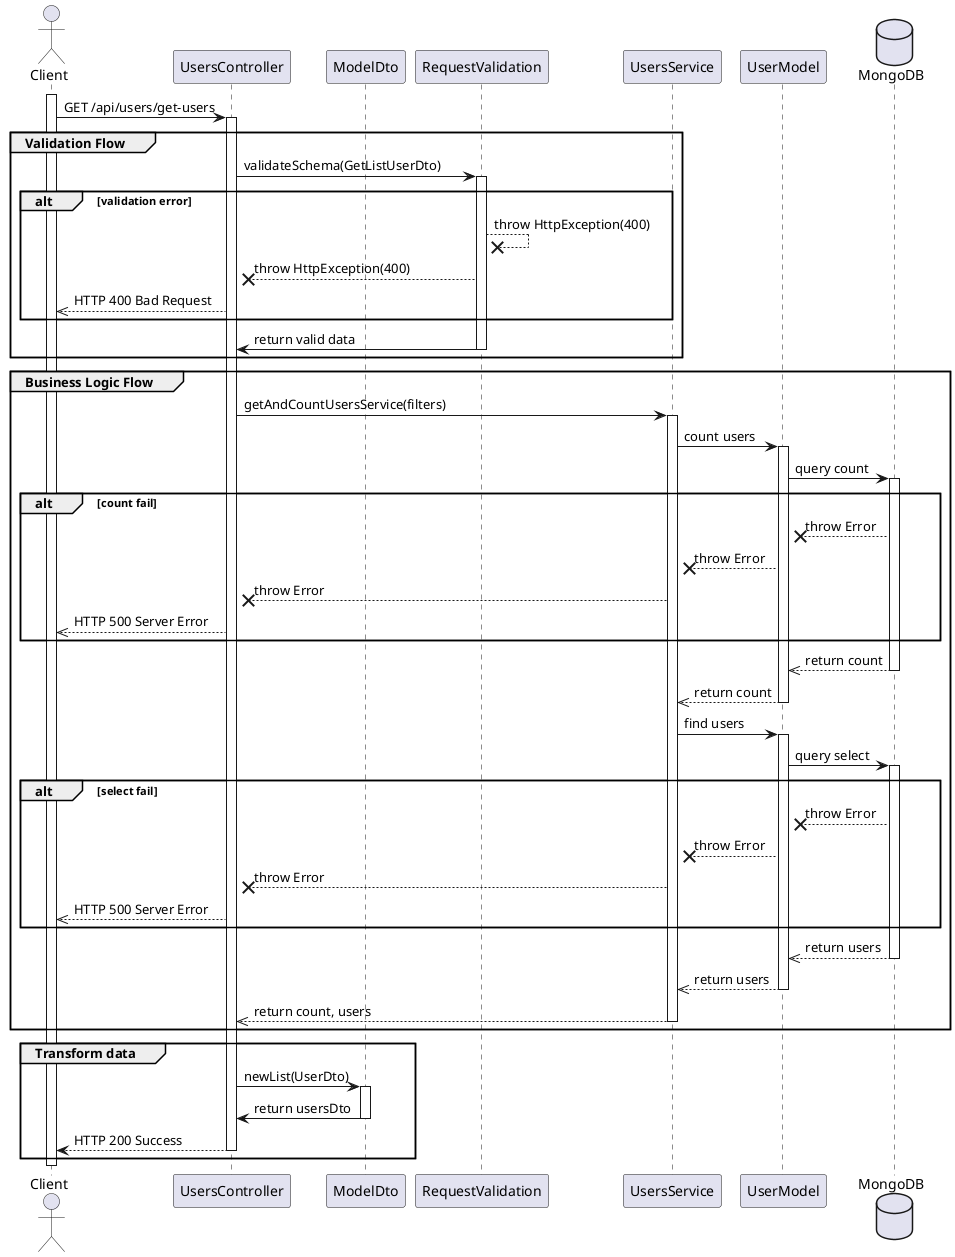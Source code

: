 @startuml View List Users

actor Client
participant UsersController
participant ModelDto
participant RequestValidation
participant UsersService
participant UserModel
database MongoDB

activate Client
Client -> UsersController: GET /api/users/get-users
activate UsersController

group Validation Flow
    UsersController -> RequestValidation: validateSchema(GetListUserDto)
    activate RequestValidation
    
    alt validation error
        RequestValidation --x RequestValidation: throw HttpException(400)
        RequestValidation --x UsersController: throw HttpException(400)
        UsersController -->> Client: HTTP 400 Bad Request
    end

    RequestValidation -> UsersController: return valid data
    deactivate RequestValidation
end

group Business Logic Flow
    UsersController -> UsersService: getAndCountUsersService(filters)
    activate UsersService
    
    UsersService -> UserModel: count users
    activate UserModel
    UserModel -> MongoDB: query count
    activate MongoDB

    alt count fail
        MongoDB --x UserModel: throw Error
        UserModel --x UsersService: throw Error
        UsersService --x UsersController: throw Error
        UsersController -->> Client: HTTP 500 Server Error
    end

    MongoDB -->> UserModel: return count
    deactivate MongoDB
    UserModel -->> UsersService: return count
    deactivate UserModel

    UsersService -> UserModel: find users
    activate UserModel
    UserModel -> MongoDB: query select
    activate MongoDB

    alt select fail
        MongoDB --x UserModel: throw Error
        UserModel --x UsersService: throw Error
        UsersService --x UsersController: throw Error
        UsersController -->> Client: HTTP 500 Server Error
    end

    MongoDB -->> UserModel: return users
    deactivate MongoDB
    UserModel -->> UsersService: return users
    deactivate UserModel
    UsersService -->> UsersController: return count, users
    deactivate UsersService
end

group Transform data
    UsersController -> ModelDto: newList(UserDto)
    activate ModelDto
    ModelDto -> UsersController: return usersDto
    deactivate ModelDto

    UsersController --> Client: HTTP 200 Success
    deactivate UsersController
end

deactivate Client

@enduml